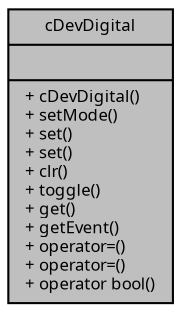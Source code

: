 digraph "cDevDigital"
{
  edge [fontname="Sans",fontsize="8",labelfontname="Sans",labelfontsize="8"];
  node [fontname="Sans",fontsize="8",shape=record];
  Node1 [label="{cDevDigital\n||+ cDevDigital()\l+ setMode()\l+ set()\l+ set()\l+ clr()\l+ toggle()\l+ get()\l+ getEvent()\l+ operator=()\l+ operator=()\l+ operator bool()\l}",height=0.2,width=0.4,color="black", fillcolor="grey75", style="filled", fontcolor="black"];
}
